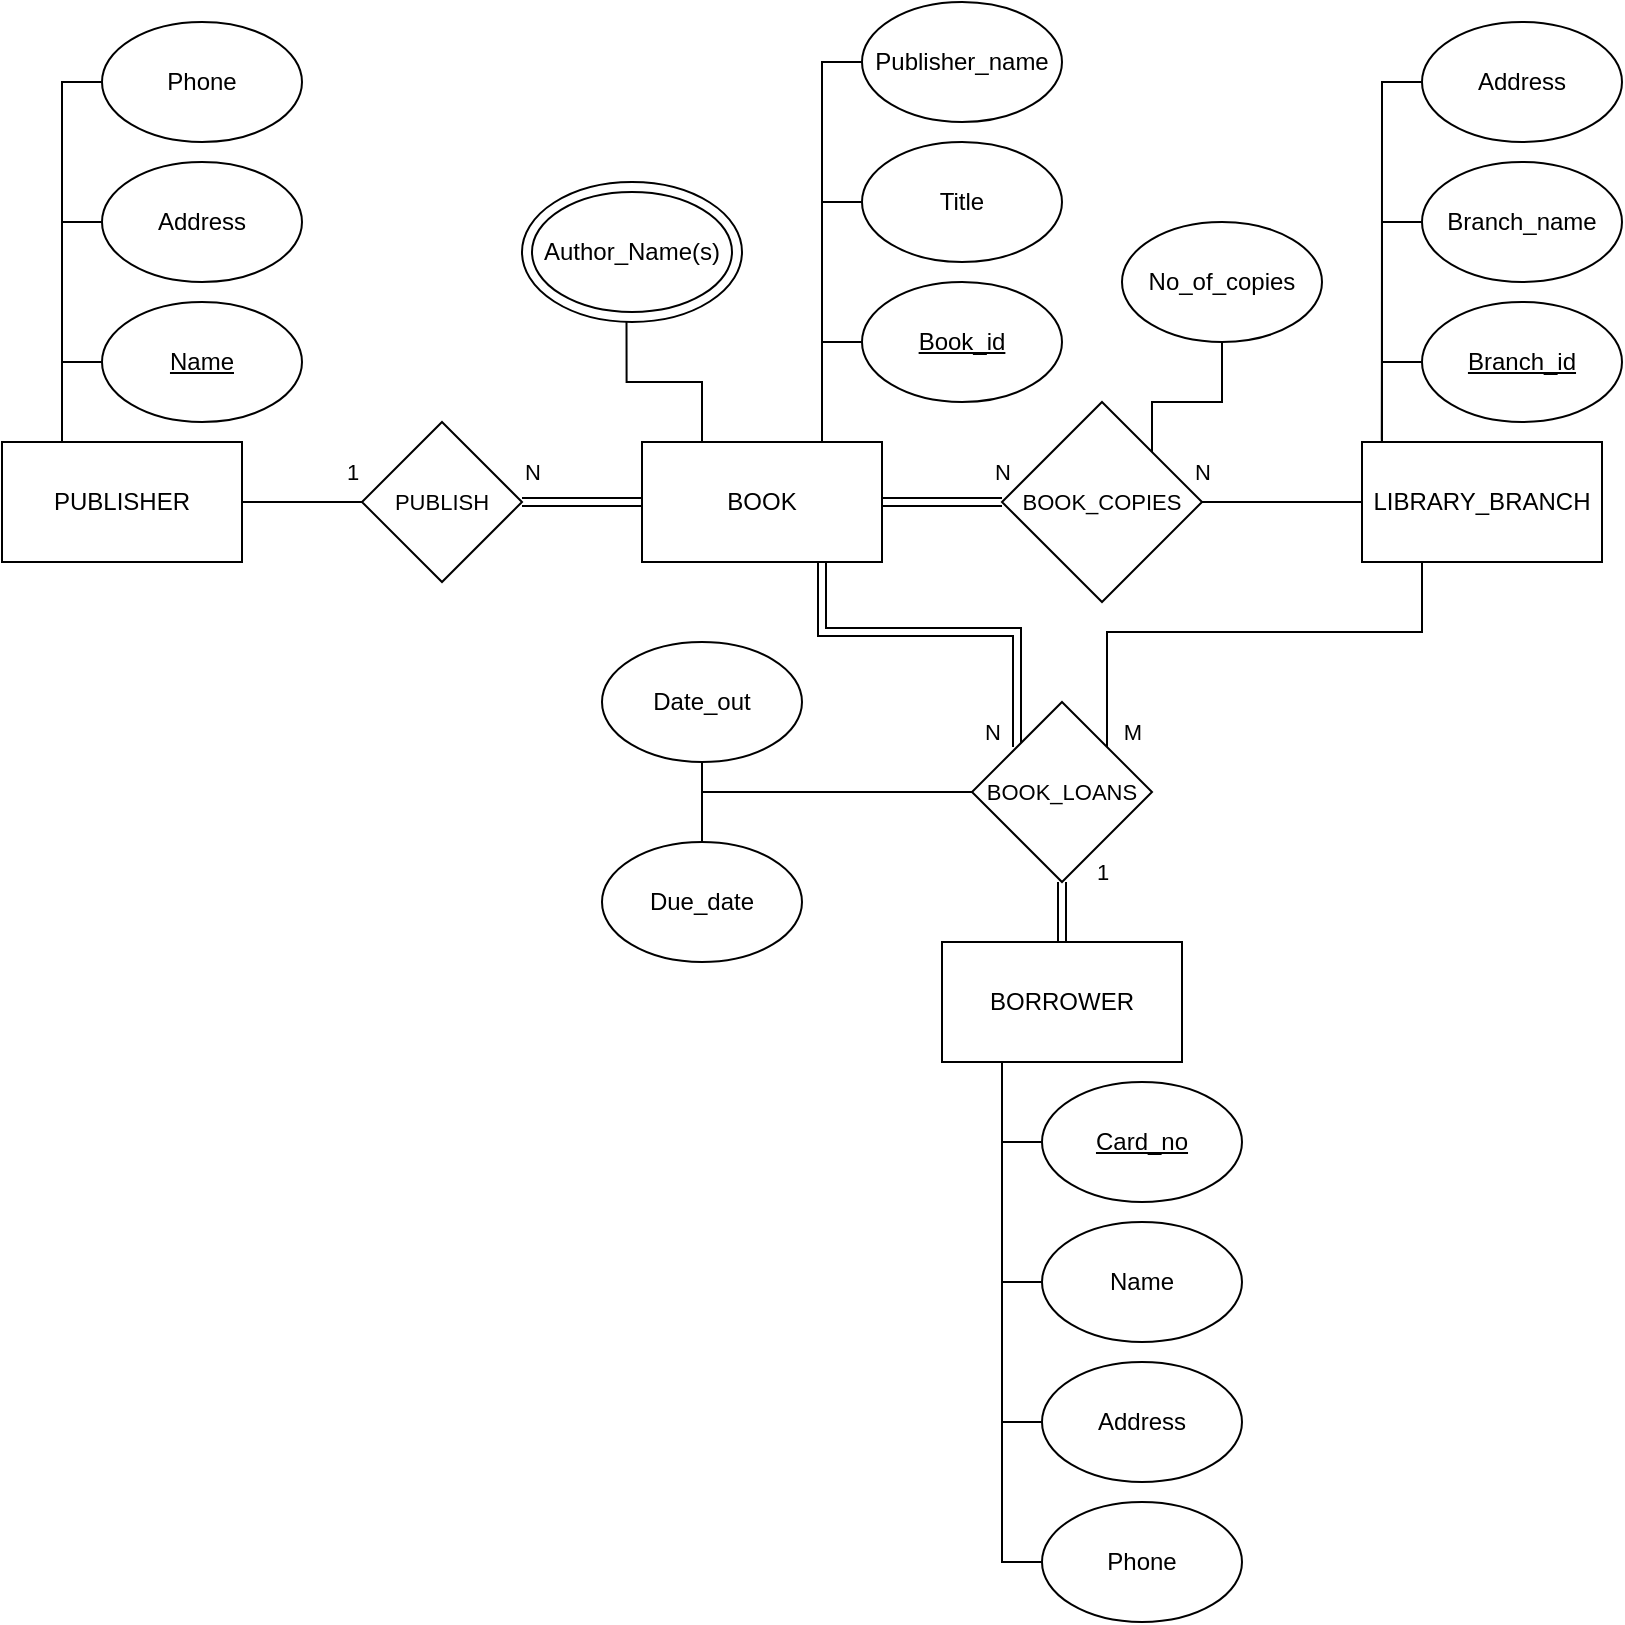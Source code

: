 <mxfile version="20.5.1" type="github">
  <diagram id="R2lEEEUBdFMjLlhIrx00" name="Page-1">
    <mxGraphModel dx="558" dy="311" grid="1" gridSize="10" guides="1" tooltips="1" connect="1" arrows="1" fold="1" page="1" pageScale="1" pageWidth="850" pageHeight="1100" math="0" shadow="0" extFonts="Permanent Marker^https://fonts.googleapis.com/css?family=Permanent+Marker">
      <root>
        <mxCell id="0" />
        <mxCell id="1" parent="0" />
        <mxCell id="SuhrrZY9guo8pr_NnLNK-40" style="edgeStyle=orthogonalEdgeStyle;shape=link;rounded=0;orthogonalLoop=1;jettySize=auto;html=1;exitX=1;exitY=0.5;exitDx=0;exitDy=0;entryX=0;entryY=0.5;entryDx=0;entryDy=0;labelBackgroundColor=default;strokeColor=default;fontFamily=Helvetica;fontSize=11;fontColor=default;endArrow=none;endFill=0;" parent="1" source="SuhrrZY9guo8pr_NnLNK-1" target="SuhrrZY9guo8pr_NnLNK-38" edge="1">
          <mxGeometry relative="1" as="geometry" />
        </mxCell>
        <mxCell id="SuhrrZY9guo8pr_NnLNK-55" style="edgeStyle=orthogonalEdgeStyle;shape=connector;rounded=0;orthogonalLoop=1;jettySize=auto;html=1;exitX=0.75;exitY=0;exitDx=0;exitDy=0;entryX=0;entryY=0.5;entryDx=0;entryDy=0;labelBackgroundColor=default;strokeColor=default;fontFamily=Helvetica;fontSize=11;fontColor=default;endArrow=none;endFill=0;" parent="1" source="SuhrrZY9guo8pr_NnLNK-1" target="SuhrrZY9guo8pr_NnLNK-31" edge="1">
          <mxGeometry relative="1" as="geometry" />
        </mxCell>
        <mxCell id="SuhrrZY9guo8pr_NnLNK-56" style="edgeStyle=orthogonalEdgeStyle;shape=connector;rounded=0;orthogonalLoop=1;jettySize=auto;html=1;exitX=0.75;exitY=0;exitDx=0;exitDy=0;entryX=0;entryY=0.5;entryDx=0;entryDy=0;labelBackgroundColor=default;strokeColor=default;fontFamily=Helvetica;fontSize=11;fontColor=default;endArrow=none;endFill=0;" parent="1" source="SuhrrZY9guo8pr_NnLNK-1" target="SuhrrZY9guo8pr_NnLNK-32" edge="1">
          <mxGeometry relative="1" as="geometry" />
        </mxCell>
        <mxCell id="SuhrrZY9guo8pr_NnLNK-57" style="edgeStyle=orthogonalEdgeStyle;shape=connector;rounded=0;orthogonalLoop=1;jettySize=auto;html=1;exitX=0.75;exitY=0;exitDx=0;exitDy=0;entryX=0;entryY=0.5;entryDx=0;entryDy=0;labelBackgroundColor=default;strokeColor=default;fontFamily=Helvetica;fontSize=11;fontColor=default;endArrow=none;endFill=0;" parent="1" source="SuhrrZY9guo8pr_NnLNK-1" target="SuhrrZY9guo8pr_NnLNK-33" edge="1">
          <mxGeometry relative="1" as="geometry" />
        </mxCell>
        <mxCell id="SuhrrZY9guo8pr_NnLNK-61" style="edgeStyle=orthogonalEdgeStyle;rounded=0;orthogonalLoop=1;jettySize=auto;html=1;exitX=0.75;exitY=1;exitDx=0;exitDy=0;entryX=0;entryY=0;entryDx=0;entryDy=0;labelBackgroundColor=default;strokeColor=default;fontFamily=Helvetica;fontSize=11;fontColor=default;endArrow=none;endFill=0;shape=link;" parent="1" source="SuhrrZY9guo8pr_NnLNK-1" target="SuhrrZY9guo8pr_NnLNK-60" edge="1">
          <mxGeometry relative="1" as="geometry" />
        </mxCell>
        <mxCell id="IXOSj2rzKhErl2P1rzPc-5" style="edgeStyle=orthogonalEdgeStyle;rounded=0;orthogonalLoop=1;jettySize=auto;html=1;exitX=0.25;exitY=0;exitDx=0;exitDy=0;entryX=0.475;entryY=0.986;entryDx=0;entryDy=0;entryPerimeter=0;endArrow=none;endFill=0;" edge="1" parent="1" source="SuhrrZY9guo8pr_NnLNK-1" target="IXOSj2rzKhErl2P1rzPc-3">
          <mxGeometry relative="1" as="geometry" />
        </mxCell>
        <mxCell id="SuhrrZY9guo8pr_NnLNK-1" value="BOOK" style="whiteSpace=wrap;html=1;" parent="1" vertex="1">
          <mxGeometry x="340" y="330" width="120" height="60" as="geometry" />
        </mxCell>
        <mxCell id="SuhrrZY9guo8pr_NnLNK-19" style="edgeStyle=orthogonalEdgeStyle;shape=connector;rounded=0;orthogonalLoop=1;jettySize=auto;html=1;exitX=0.25;exitY=1;exitDx=0;exitDy=0;entryX=0;entryY=0.5;entryDx=0;entryDy=0;labelBackgroundColor=default;strokeColor=default;fontFamily=Helvetica;fontSize=11;fontColor=default;endArrow=none;endFill=0;" parent="1" source="SuhrrZY9guo8pr_NnLNK-5" target="SuhrrZY9guo8pr_NnLNK-17" edge="1">
          <mxGeometry relative="1" as="geometry" />
        </mxCell>
        <mxCell id="SuhrrZY9guo8pr_NnLNK-5" value="BORROWER" style="whiteSpace=wrap;html=1;" parent="1" vertex="1">
          <mxGeometry x="490" y="580" width="120" height="60" as="geometry" />
        </mxCell>
        <mxCell id="SuhrrZY9guo8pr_NnLNK-62" style="edgeStyle=orthogonalEdgeStyle;shape=connector;rounded=0;orthogonalLoop=1;jettySize=auto;html=1;exitX=0.25;exitY=1;exitDx=0;exitDy=0;entryX=1;entryY=0;entryDx=0;entryDy=0;labelBackgroundColor=default;strokeColor=default;fontFamily=Helvetica;fontSize=11;fontColor=default;endArrow=none;endFill=0;" parent="1" source="SuhrrZY9guo8pr_NnLNK-6" target="SuhrrZY9guo8pr_NnLNK-60" edge="1">
          <mxGeometry relative="1" as="geometry" />
        </mxCell>
        <mxCell id="SuhrrZY9guo8pr_NnLNK-6" value="LIBRARY_BRANCH" style="whiteSpace=wrap;html=1;" parent="1" vertex="1">
          <mxGeometry x="700" y="330" width="120" height="60" as="geometry" />
        </mxCell>
        <mxCell id="SuhrrZY9guo8pr_NnLNK-27" style="edgeStyle=orthogonalEdgeStyle;shape=connector;rounded=0;orthogonalLoop=1;jettySize=auto;html=1;exitX=1;exitY=0.5;exitDx=0;exitDy=0;entryX=0;entryY=0.5;entryDx=0;entryDy=0;labelBackgroundColor=default;strokeColor=default;fontFamily=Helvetica;fontSize=11;fontColor=default;endArrow=none;endFill=0;" parent="1" source="SuhrrZY9guo8pr_NnLNK-7" target="SuhrrZY9guo8pr_NnLNK-26" edge="1">
          <mxGeometry relative="1" as="geometry" />
        </mxCell>
        <mxCell id="SuhrrZY9guo8pr_NnLNK-7" value="PUBLISHER" style="whiteSpace=wrap;html=1;" parent="1" vertex="1">
          <mxGeometry x="20" y="330" width="120" height="60" as="geometry" />
        </mxCell>
        <mxCell id="SuhrrZY9guo8pr_NnLNK-12" style="edgeStyle=orthogonalEdgeStyle;rounded=0;orthogonalLoop=1;jettySize=auto;html=1;exitX=0;exitY=0.5;exitDx=0;exitDy=0;entryX=0.25;entryY=0;entryDx=0;entryDy=0;endArrow=none;endFill=0;" parent="1" source="SuhrrZY9guo8pr_NnLNK-8" target="SuhrrZY9guo8pr_NnLNK-7" edge="1">
          <mxGeometry relative="1" as="geometry" />
        </mxCell>
        <mxCell id="SuhrrZY9guo8pr_NnLNK-8" value="&lt;u&gt;Name&lt;/u&gt;" style="ellipse;whiteSpace=wrap;html=1;" parent="1" vertex="1">
          <mxGeometry x="70" y="260" width="100" height="60" as="geometry" />
        </mxCell>
        <mxCell id="SuhrrZY9guo8pr_NnLNK-14" style="edgeStyle=orthogonalEdgeStyle;rounded=0;orthogonalLoop=1;jettySize=auto;html=1;exitX=0;exitY=0.5;exitDx=0;exitDy=0;entryX=0.25;entryY=0;entryDx=0;entryDy=0;endArrow=none;endFill=0;" parent="1" source="SuhrrZY9guo8pr_NnLNK-9" target="SuhrrZY9guo8pr_NnLNK-7" edge="1">
          <mxGeometry relative="1" as="geometry" />
        </mxCell>
        <mxCell id="SuhrrZY9guo8pr_NnLNK-9" value="Address" style="ellipse;whiteSpace=wrap;html=1;" parent="1" vertex="1">
          <mxGeometry x="70" y="190" width="100" height="60" as="geometry" />
        </mxCell>
        <mxCell id="SuhrrZY9guo8pr_NnLNK-11" style="edgeStyle=orthogonalEdgeStyle;rounded=0;orthogonalLoop=1;jettySize=auto;html=1;exitX=0;exitY=0.5;exitDx=0;exitDy=0;entryX=0.25;entryY=0;entryDx=0;entryDy=0;endArrow=none;endFill=0;" parent="1" source="SuhrrZY9guo8pr_NnLNK-10" target="SuhrrZY9guo8pr_NnLNK-7" edge="1">
          <mxGeometry relative="1" as="geometry" />
        </mxCell>
        <mxCell id="SuhrrZY9guo8pr_NnLNK-10" value="Phone" style="ellipse;whiteSpace=wrap;html=1;" parent="1" vertex="1">
          <mxGeometry x="70" y="120" width="100" height="60" as="geometry" />
        </mxCell>
        <mxCell id="SuhrrZY9guo8pr_NnLNK-22" style="edgeStyle=orthogonalEdgeStyle;shape=connector;rounded=0;orthogonalLoop=1;jettySize=auto;html=1;exitX=0;exitY=0.5;exitDx=0;exitDy=0;entryX=0.25;entryY=1;entryDx=0;entryDy=0;labelBackgroundColor=default;strokeColor=default;fontFamily=Helvetica;fontSize=11;fontColor=default;endArrow=none;endFill=0;" parent="1" source="SuhrrZY9guo8pr_NnLNK-15" target="SuhrrZY9guo8pr_NnLNK-5" edge="1">
          <mxGeometry relative="1" as="geometry" />
        </mxCell>
        <mxCell id="SuhrrZY9guo8pr_NnLNK-15" value="&lt;u&gt;Card_no&lt;/u&gt;" style="ellipse;whiteSpace=wrap;html=1;" parent="1" vertex="1">
          <mxGeometry x="540" y="650" width="100" height="60" as="geometry" />
        </mxCell>
        <mxCell id="SuhrrZY9guo8pr_NnLNK-20" style="edgeStyle=orthogonalEdgeStyle;shape=connector;rounded=0;orthogonalLoop=1;jettySize=auto;html=1;exitX=0;exitY=0.5;exitDx=0;exitDy=0;entryX=0.25;entryY=1;entryDx=0;entryDy=0;labelBackgroundColor=default;strokeColor=default;fontFamily=Helvetica;fontSize=11;fontColor=default;endArrow=none;endFill=0;" parent="1" source="SuhrrZY9guo8pr_NnLNK-16" target="SuhrrZY9guo8pr_NnLNK-5" edge="1">
          <mxGeometry relative="1" as="geometry" />
        </mxCell>
        <mxCell id="SuhrrZY9guo8pr_NnLNK-16" value="Address" style="ellipse;whiteSpace=wrap;html=1;" parent="1" vertex="1">
          <mxGeometry x="540" y="790" width="100" height="60" as="geometry" />
        </mxCell>
        <mxCell id="SuhrrZY9guo8pr_NnLNK-17" value="Phone" style="ellipse;whiteSpace=wrap;html=1;" parent="1" vertex="1">
          <mxGeometry x="540" y="860" width="100" height="60" as="geometry" />
        </mxCell>
        <mxCell id="SuhrrZY9guo8pr_NnLNK-21" style="edgeStyle=orthogonalEdgeStyle;shape=connector;rounded=0;orthogonalLoop=1;jettySize=auto;html=1;exitX=0;exitY=0.5;exitDx=0;exitDy=0;entryX=0.25;entryY=1;entryDx=0;entryDy=0;labelBackgroundColor=default;strokeColor=default;fontFamily=Helvetica;fontSize=11;fontColor=default;endArrow=none;endFill=0;" parent="1" source="SuhrrZY9guo8pr_NnLNK-18" target="SuhrrZY9guo8pr_NnLNK-5" edge="1">
          <mxGeometry relative="1" as="geometry" />
        </mxCell>
        <mxCell id="SuhrrZY9guo8pr_NnLNK-18" value="Name" style="ellipse;whiteSpace=wrap;html=1;" parent="1" vertex="1">
          <mxGeometry x="540" y="720" width="100" height="60" as="geometry" />
        </mxCell>
        <mxCell id="SuhrrZY9guo8pr_NnLNK-28" style="edgeStyle=orthogonalEdgeStyle;shape=link;rounded=0;orthogonalLoop=1;jettySize=auto;html=1;exitX=1;exitY=0.5;exitDx=0;exitDy=0;entryX=0;entryY=0.5;entryDx=0;entryDy=0;labelBackgroundColor=default;strokeColor=default;fontFamily=Helvetica;fontSize=11;fontColor=default;endArrow=none;endFill=0;" parent="1" source="SuhrrZY9guo8pr_NnLNK-26" target="SuhrrZY9guo8pr_NnLNK-1" edge="1">
          <mxGeometry relative="1" as="geometry" />
        </mxCell>
        <mxCell id="SuhrrZY9guo8pr_NnLNK-26" value="PUBLISH" style="rhombus;whiteSpace=wrap;html=1;fontFamily=Helvetica;fontSize=11;fontColor=default;" parent="1" vertex="1">
          <mxGeometry x="200" y="320" width="80" height="80" as="geometry" />
        </mxCell>
        <mxCell id="SuhrrZY9guo8pr_NnLNK-29" value="1" style="text;html=1;align=center;verticalAlign=middle;resizable=0;points=[];autosize=1;strokeColor=none;fillColor=none;fontSize=11;fontFamily=Helvetica;fontColor=default;" parent="1" vertex="1">
          <mxGeometry x="180" y="330" width="30" height="30" as="geometry" />
        </mxCell>
        <mxCell id="SuhrrZY9guo8pr_NnLNK-30" value="N" style="text;html=1;align=center;verticalAlign=middle;resizable=0;points=[];autosize=1;strokeColor=none;fillColor=none;fontSize=11;fontFamily=Helvetica;fontColor=default;" parent="1" vertex="1">
          <mxGeometry x="270" y="330" width="30" height="30" as="geometry" />
        </mxCell>
        <mxCell id="SuhrrZY9guo8pr_NnLNK-31" value="&lt;u&gt;Book_id&lt;/u&gt;" style="ellipse;whiteSpace=wrap;html=1;" parent="1" vertex="1">
          <mxGeometry x="450" y="250" width="100" height="60" as="geometry" />
        </mxCell>
        <mxCell id="SuhrrZY9guo8pr_NnLNK-32" value="Title" style="ellipse;whiteSpace=wrap;html=1;" parent="1" vertex="1">
          <mxGeometry x="450" y="180" width="100" height="60" as="geometry" />
        </mxCell>
        <mxCell id="SuhrrZY9guo8pr_NnLNK-33" value="Publisher_name" style="ellipse;whiteSpace=wrap;html=1;" parent="1" vertex="1">
          <mxGeometry x="450" y="110" width="100" height="60" as="geometry" />
        </mxCell>
        <mxCell id="SuhrrZY9guo8pr_NnLNK-41" style="edgeStyle=orthogonalEdgeStyle;shape=connector;rounded=0;orthogonalLoop=1;jettySize=auto;html=1;exitX=1;exitY=0.5;exitDx=0;exitDy=0;entryX=0;entryY=0.5;entryDx=0;entryDy=0;labelBackgroundColor=default;strokeColor=default;fontFamily=Helvetica;fontSize=11;fontColor=default;endArrow=none;endFill=0;" parent="1" source="SuhrrZY9guo8pr_NnLNK-38" target="SuhrrZY9guo8pr_NnLNK-6" edge="1">
          <mxGeometry relative="1" as="geometry" />
        </mxCell>
        <mxCell id="SuhrrZY9guo8pr_NnLNK-38" value="BOOK_COPIES" style="rhombus;whiteSpace=wrap;html=1;fontFamily=Helvetica;fontSize=11;fontColor=default;" parent="1" vertex="1">
          <mxGeometry x="520" y="310" width="100" height="100" as="geometry" />
        </mxCell>
        <mxCell id="SuhrrZY9guo8pr_NnLNK-59" style="edgeStyle=orthogonalEdgeStyle;shape=connector;rounded=0;orthogonalLoop=1;jettySize=auto;html=1;exitX=0.5;exitY=1;exitDx=0;exitDy=0;entryX=1;entryY=0;entryDx=0;entryDy=0;labelBackgroundColor=default;strokeColor=default;fontFamily=Helvetica;fontSize=11;fontColor=default;endArrow=none;endFill=0;" parent="1" source="SuhrrZY9guo8pr_NnLNK-48" target="SuhrrZY9guo8pr_NnLNK-38" edge="1">
          <mxGeometry relative="1" as="geometry">
            <mxPoint x="630" y="230" as="targetPoint" />
            <Array as="points">
              <mxPoint x="630" y="310" />
              <mxPoint x="595" y="310" />
            </Array>
          </mxGeometry>
        </mxCell>
        <mxCell id="SuhrrZY9guo8pr_NnLNK-48" value="No_of_copies" style="ellipse;whiteSpace=wrap;html=1;" parent="1" vertex="1">
          <mxGeometry x="580" y="220" width="100" height="60" as="geometry" />
        </mxCell>
        <mxCell id="SuhrrZY9guo8pr_NnLNK-63" style="edgeStyle=orthogonalEdgeStyle;shape=link;rounded=0;orthogonalLoop=1;jettySize=auto;html=1;exitX=0.5;exitY=1;exitDx=0;exitDy=0;entryX=0.5;entryY=0;entryDx=0;entryDy=0;labelBackgroundColor=default;strokeColor=default;fontFamily=Helvetica;fontSize=11;fontColor=default;endArrow=none;endFill=0;" parent="1" source="SuhrrZY9guo8pr_NnLNK-60" target="SuhrrZY9guo8pr_NnLNK-5" edge="1">
          <mxGeometry relative="1" as="geometry" />
        </mxCell>
        <mxCell id="SuhrrZY9guo8pr_NnLNK-64" style="edgeStyle=orthogonalEdgeStyle;shape=connector;rounded=0;orthogonalLoop=1;jettySize=auto;html=1;exitX=0;exitY=0.5;exitDx=0;exitDy=0;labelBackgroundColor=default;strokeColor=default;fontFamily=Helvetica;fontSize=11;fontColor=default;endArrow=none;endFill=0;entryX=0.5;entryY=1;entryDx=0;entryDy=0;" parent="1" source="SuhrrZY9guo8pr_NnLNK-60" target="SuhrrZY9guo8pr_NnLNK-65" edge="1">
          <mxGeometry relative="1" as="geometry">
            <mxPoint x="390.0" y="510.333" as="targetPoint" />
            <Array as="points">
              <mxPoint x="370" y="505" />
            </Array>
          </mxGeometry>
        </mxCell>
        <mxCell id="SuhrrZY9guo8pr_NnLNK-67" style="edgeStyle=orthogonalEdgeStyle;shape=connector;rounded=0;orthogonalLoop=1;jettySize=auto;html=1;exitX=0;exitY=0.5;exitDx=0;exitDy=0;entryX=0.5;entryY=0;entryDx=0;entryDy=0;labelBackgroundColor=default;strokeColor=default;fontFamily=Helvetica;fontSize=11;fontColor=default;endArrow=none;endFill=0;" parent="1" source="SuhrrZY9guo8pr_NnLNK-60" target="SuhrrZY9guo8pr_NnLNK-66" edge="1">
          <mxGeometry relative="1" as="geometry" />
        </mxCell>
        <mxCell id="SuhrrZY9guo8pr_NnLNK-60" value="BOOK_LOANS" style="rhombus;whiteSpace=wrap;html=1;fontFamily=Helvetica;fontSize=11;fontColor=default;" parent="1" vertex="1">
          <mxGeometry x="505" y="460" width="90" height="90" as="geometry" />
        </mxCell>
        <mxCell id="SuhrrZY9guo8pr_NnLNK-65" value="Date_out" style="ellipse;whiteSpace=wrap;html=1;" parent="1" vertex="1">
          <mxGeometry x="320" y="430" width="100" height="60" as="geometry" />
        </mxCell>
        <mxCell id="SuhrrZY9guo8pr_NnLNK-66" value="Due_date" style="ellipse;whiteSpace=wrap;html=1;" parent="1" vertex="1">
          <mxGeometry x="320" y="530" width="100" height="60" as="geometry" />
        </mxCell>
        <mxCell id="SuhrrZY9guo8pr_NnLNK-75" value="N" style="text;html=1;align=center;verticalAlign=middle;resizable=0;points=[];autosize=1;strokeColor=none;fillColor=none;fontSize=11;fontFamily=Helvetica;fontColor=default;" parent="1" vertex="1">
          <mxGeometry x="505" y="330" width="30" height="30" as="geometry" />
        </mxCell>
        <mxCell id="SuhrrZY9guo8pr_NnLNK-87" style="edgeStyle=orthogonalEdgeStyle;shape=connector;rounded=0;orthogonalLoop=1;jettySize=auto;html=1;exitX=0;exitY=0.5;exitDx=0;exitDy=0;entryX=0.083;entryY=0;entryDx=0;entryDy=0;entryPerimeter=0;labelBackgroundColor=default;strokeColor=default;fontFamily=Helvetica;fontSize=11;fontColor=default;endArrow=none;endFill=0;" parent="1" source="SuhrrZY9guo8pr_NnLNK-77" target="SuhrrZY9guo8pr_NnLNK-6" edge="1">
          <mxGeometry relative="1" as="geometry" />
        </mxCell>
        <mxCell id="SuhrrZY9guo8pr_NnLNK-77" value="&lt;u&gt;Branch_id&lt;/u&gt;" style="ellipse;whiteSpace=wrap;html=1;" parent="1" vertex="1">
          <mxGeometry x="730" y="260" width="100" height="60" as="geometry" />
        </mxCell>
        <mxCell id="SuhrrZY9guo8pr_NnLNK-82" style="edgeStyle=orthogonalEdgeStyle;shape=connector;rounded=0;orthogonalLoop=1;jettySize=auto;html=1;exitX=0;exitY=0.5;exitDx=0;exitDy=0;entryX=0.083;entryY=-0.02;entryDx=0;entryDy=0;entryPerimeter=0;labelBackgroundColor=default;strokeColor=default;fontFamily=Helvetica;fontSize=11;fontColor=default;endArrow=none;endFill=0;" parent="1" source="SuhrrZY9guo8pr_NnLNK-78" target="SuhrrZY9guo8pr_NnLNK-6" edge="1">
          <mxGeometry relative="1" as="geometry" />
        </mxCell>
        <mxCell id="SuhrrZY9guo8pr_NnLNK-78" value="Branch_name" style="ellipse;whiteSpace=wrap;html=1;" parent="1" vertex="1">
          <mxGeometry x="730" y="190" width="100" height="60" as="geometry" />
        </mxCell>
        <mxCell id="SuhrrZY9guo8pr_NnLNK-80" style="edgeStyle=orthogonalEdgeStyle;shape=connector;rounded=0;orthogonalLoop=1;jettySize=auto;html=1;exitX=0;exitY=0.5;exitDx=0;exitDy=0;entryX=0.083;entryY=0;entryDx=0;entryDy=0;entryPerimeter=0;labelBackgroundColor=default;strokeColor=default;fontFamily=Helvetica;fontSize=11;fontColor=default;endArrow=none;endFill=0;" parent="1" source="SuhrrZY9guo8pr_NnLNK-79" target="SuhrrZY9guo8pr_NnLNK-6" edge="1">
          <mxGeometry relative="1" as="geometry" />
        </mxCell>
        <mxCell id="SuhrrZY9guo8pr_NnLNK-79" value="Address" style="ellipse;whiteSpace=wrap;html=1;" parent="1" vertex="1">
          <mxGeometry x="730" y="120" width="100" height="60" as="geometry" />
        </mxCell>
        <mxCell id="SuhrrZY9guo8pr_NnLNK-83" value="N" style="text;html=1;align=center;verticalAlign=middle;resizable=0;points=[];autosize=1;strokeColor=none;fillColor=none;fontSize=11;fontFamily=Helvetica;fontColor=default;" parent="1" vertex="1">
          <mxGeometry x="605" y="330" width="30" height="30" as="geometry" />
        </mxCell>
        <mxCell id="SuhrrZY9guo8pr_NnLNK-84" value="N" style="text;html=1;align=center;verticalAlign=middle;resizable=0;points=[];autosize=1;strokeColor=none;fillColor=none;fontSize=11;fontFamily=Helvetica;fontColor=default;" parent="1" vertex="1">
          <mxGeometry x="500" y="460" width="30" height="30" as="geometry" />
        </mxCell>
        <mxCell id="SuhrrZY9guo8pr_NnLNK-85" value="M" style="text;html=1;align=center;verticalAlign=middle;resizable=0;points=[];autosize=1;strokeColor=none;fillColor=none;fontSize=11;fontFamily=Helvetica;fontColor=default;" parent="1" vertex="1">
          <mxGeometry x="570" y="460" width="30" height="30" as="geometry" />
        </mxCell>
        <mxCell id="SuhrrZY9guo8pr_NnLNK-86" value="1" style="text;html=1;align=center;verticalAlign=middle;resizable=0;points=[];autosize=1;strokeColor=none;fillColor=none;fontSize=11;fontFamily=Helvetica;fontColor=default;" parent="1" vertex="1">
          <mxGeometry x="555" y="530" width="30" height="30" as="geometry" />
        </mxCell>
        <mxCell id="IXOSj2rzKhErl2P1rzPc-3" value="" style="ellipse;whiteSpace=wrap;html=1;" vertex="1" parent="1">
          <mxGeometry x="280" y="200" width="110" height="70" as="geometry" />
        </mxCell>
        <mxCell id="IXOSj2rzKhErl2P1rzPc-4" value="Author_Name(s)" style="ellipse;whiteSpace=wrap;html=1;" vertex="1" parent="1">
          <mxGeometry x="285" y="205" width="100" height="60" as="geometry" />
        </mxCell>
      </root>
    </mxGraphModel>
  </diagram>
</mxfile>
